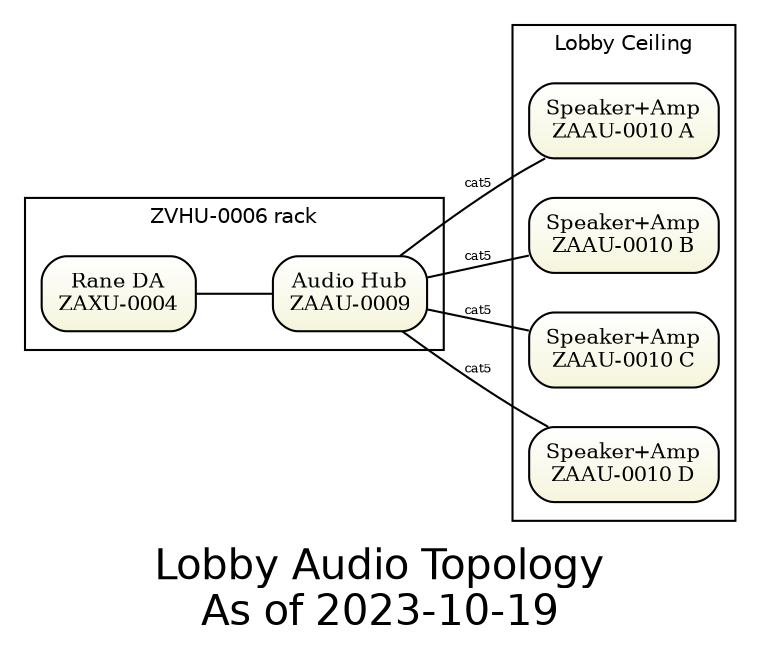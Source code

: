 graph output_lobby { 
	fontsize = 20
	label="Lobby Audio Topology\nAs of 2023-10-19" 
	fontname = Helvetica  bgcolor=white  rankdir=LR
    
node [shape = Mrecord style=filled
	fillcolor="white:beige"  
	fontsize = 10
    gradientangle=270   ]
  
subgraph cluster_rack { 
	label="ZVHU-0006 rack"
	fontsize=10
    tooltip="Front desk Rack"
        zaxu0004 [label="Rane DA\nZAXU-0004"]                       
        zaau0009 [label="{Audio Hub\nZAAU-0009}", 
                  tooltip="Stuart"]
} // end of cluster_rack

subgraph cluster_lobby {
	label="Lobby Ceiling" 
	fontsize=10
	zaau0010A  [label="Speaker+Amp\nZAAU-0010 A", tooltip="Speaker"]
	zaau0010B  [label="Speaker+Amp\nZAAU-0010 B", tooltip="Speaker"]
	zaau0010C  [label="Speaker+Amp\nZAAU-0010 C", tooltip="Speaker"]
	zaau0010D  [label="Speaker+Amp\nZAAU-0010 D", tooltip="Speaker"]
} // end of cluster lobby
 
zaxu0004 -- zaau0009  
zaau0009 -- {zaau0010A zaau0010B zaau0010C zaau0010D} [label="cat5" fontsize=6]
} 